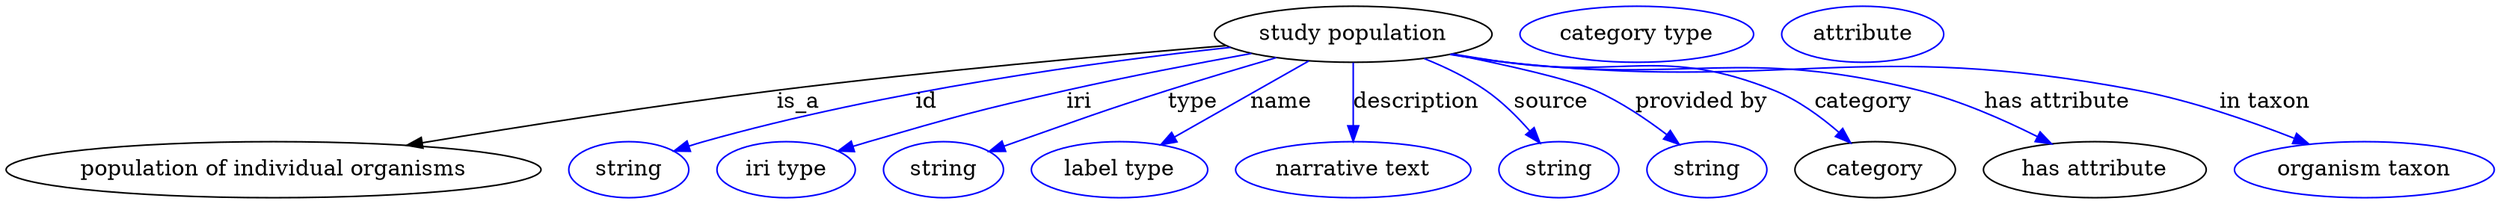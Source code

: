 digraph {
	graph [bb="0,0,1596.8,123"];
	node [label="\N"];
	"study population"	[height=0.5,
		label="study population",
		pos="864.58,105",
		width=2.4734];
	"population of individual organisms"	[height=0.5,
		pos="171.58,18",
		width=4.7662];
	"study population" -> "population of individual organisms"	[label=is_a,
		lp="508.58,61.5",
		pos="e,257.08,33.649 782.87,97.669 707.79,91.521 593.51,81.324 494.58,69 417.88,59.444 331.36,45.902 267.18,35.321"];
	id	[color=blue,
		height=0.5,
		label=string,
		pos="399.58,18",
		width=1.0652];
	"study population" -> id	[color=blue,
		label=id,
		lp="590.58,61.5",
		pos="e,428.58,29.948 785.8,96.571 701.07,87.333 562.99,68.652 447.58,36 444.48,35.121 441.28,34.148 438.09,33.124",
		style=solid];
	iri	[color=blue,
		height=0.5,
		label="iri type",
		pos="500.58,18",
		width=1.2277];
	"study population" -> iri	[color=blue,
		label=iri,
		lp="688.58,61.5",
		pos="e,534.21,29.865 799.22,92.686 763.96,86.301 719.76,77.845 680.58,69 624.12,56.251 610.21,52.03 554.58,36 551.07,34.988 547.44,33.911 \
543.8,32.81",
		style=solid];
	type	[color=blue,
		height=0.5,
		label=string,
		pos="601.58,18",
		width=1.0652];
	"study population" -> type	[color=blue,
		label=type,
		lp="761.58,61.5",
		pos="e,630.89,29.697 815.23,89.986 793.77,83.763 768.37,76.223 745.58,69 702.18,55.239 691.55,51.079 648.58,36 645.9,35.057 643.13,34.077 \
640.34,33.084",
		style=solid];
	name	[color=blue,
		height=0.5,
		label="label type",
		pos="714.58,18",
		width=1.5707];
	"study population" -> name	[color=blue,
		label=name,
		lp="818.58,61.5",
		pos="e,741.03,33.988 836.02,87.812 811.53,73.938 776.17,53.896 749.91,39.017",
		style=solid];
	description	[color=blue,
		height=0.5,
		label="narrative text",
		pos="864.58,18",
		width=2.0943];
	"study population" -> description	[color=blue,
		label=description,
		lp="905.08,61.5",
		pos="e,864.58,36.175 864.58,86.799 864.58,75.163 864.58,59.548 864.58,46.237",
		style=solid];
	source	[color=blue,
		height=0.5,
		label=string,
		pos="996.58,18",
		width=1.0652];
	"study population" -> source	[color=blue,
		label=source,
		lp="991.58,61.5",
		pos="e,984.46,35.129 910.1,89.395 923.43,84.046 937.63,77.242 949.58,69 960.05,61.784 969.96,51.893 977.96,42.813",
		style=solid];
	"provided by"	[color=blue,
		height=0.5,
		label=string,
		pos="1091.6,18",
		width=1.0652];
	"study population" -> "provided by"	[color=blue,
		label="provided by",
		lp="1088.1,61.5",
		pos="e,1074.1,34.036 927.94,92.24 963.15,85.204 1003.1,76.25 1019.6,69 1036.2,61.709 1052.9,50.399 1066,40.379",
		style=solid];
	category	[height=0.5,
		pos="1199.6,18",
		width=1.4263];
	"study population" -> category	[color=blue,
		label=category,
		lp="1192.1,61.5",
		pos="e,1183.8,35.212 928.01,92.354 939.5,90.429 951.38,88.556 962.58,87 1038.7,76.425 1063.2,97.508 1134.6,69 1149.9,62.865 1164.8,51.999 \
1176.3,41.961",
		style=solid];
	"has attribute"	[height=0.5,
		pos="1340.6,18",
		width=1.9859];
	"study population" -> "has attribute"	[color=blue,
		label="has attribute",
		lp="1316.6,61.5",
		pos="e,1312.8,34.6 927.18,92.145 938.91,90.206 951.1,88.383 962.58,87 1079.8,72.893 1113,97.313 1227.6,69 1254.1,62.456 1282.1,50.074 \
1303.7,39.269",
		style=solid];
	"in taxon"	[color=blue,
		height=0.5,
		label="organism taxon",
		pos="1513.6,18",
		width=2.3109];
	"study population" -> "in taxon"	[color=blue,
		label="in taxon",
		lp="1449.6,61.5",
		pos="e,1478.1,34.368 926.63,92.011 938.52,90.06 950.91,88.267 962.58,87 1141.7,67.563 1190.6,102.53 1367.6,69 1402.3,62.422 1440,49.342 \
1468.4,38.211",
		style=solid];
	"named thing_category"	[color=blue,
		height=0.5,
		label="category type",
		pos="1046.6,105",
		width=2.0762];
	"organismal entity_has attribute"	[color=blue,
		height=0.5,
		label=attribute,
		pos="1191.6,105",
		width=1.4443];
}
